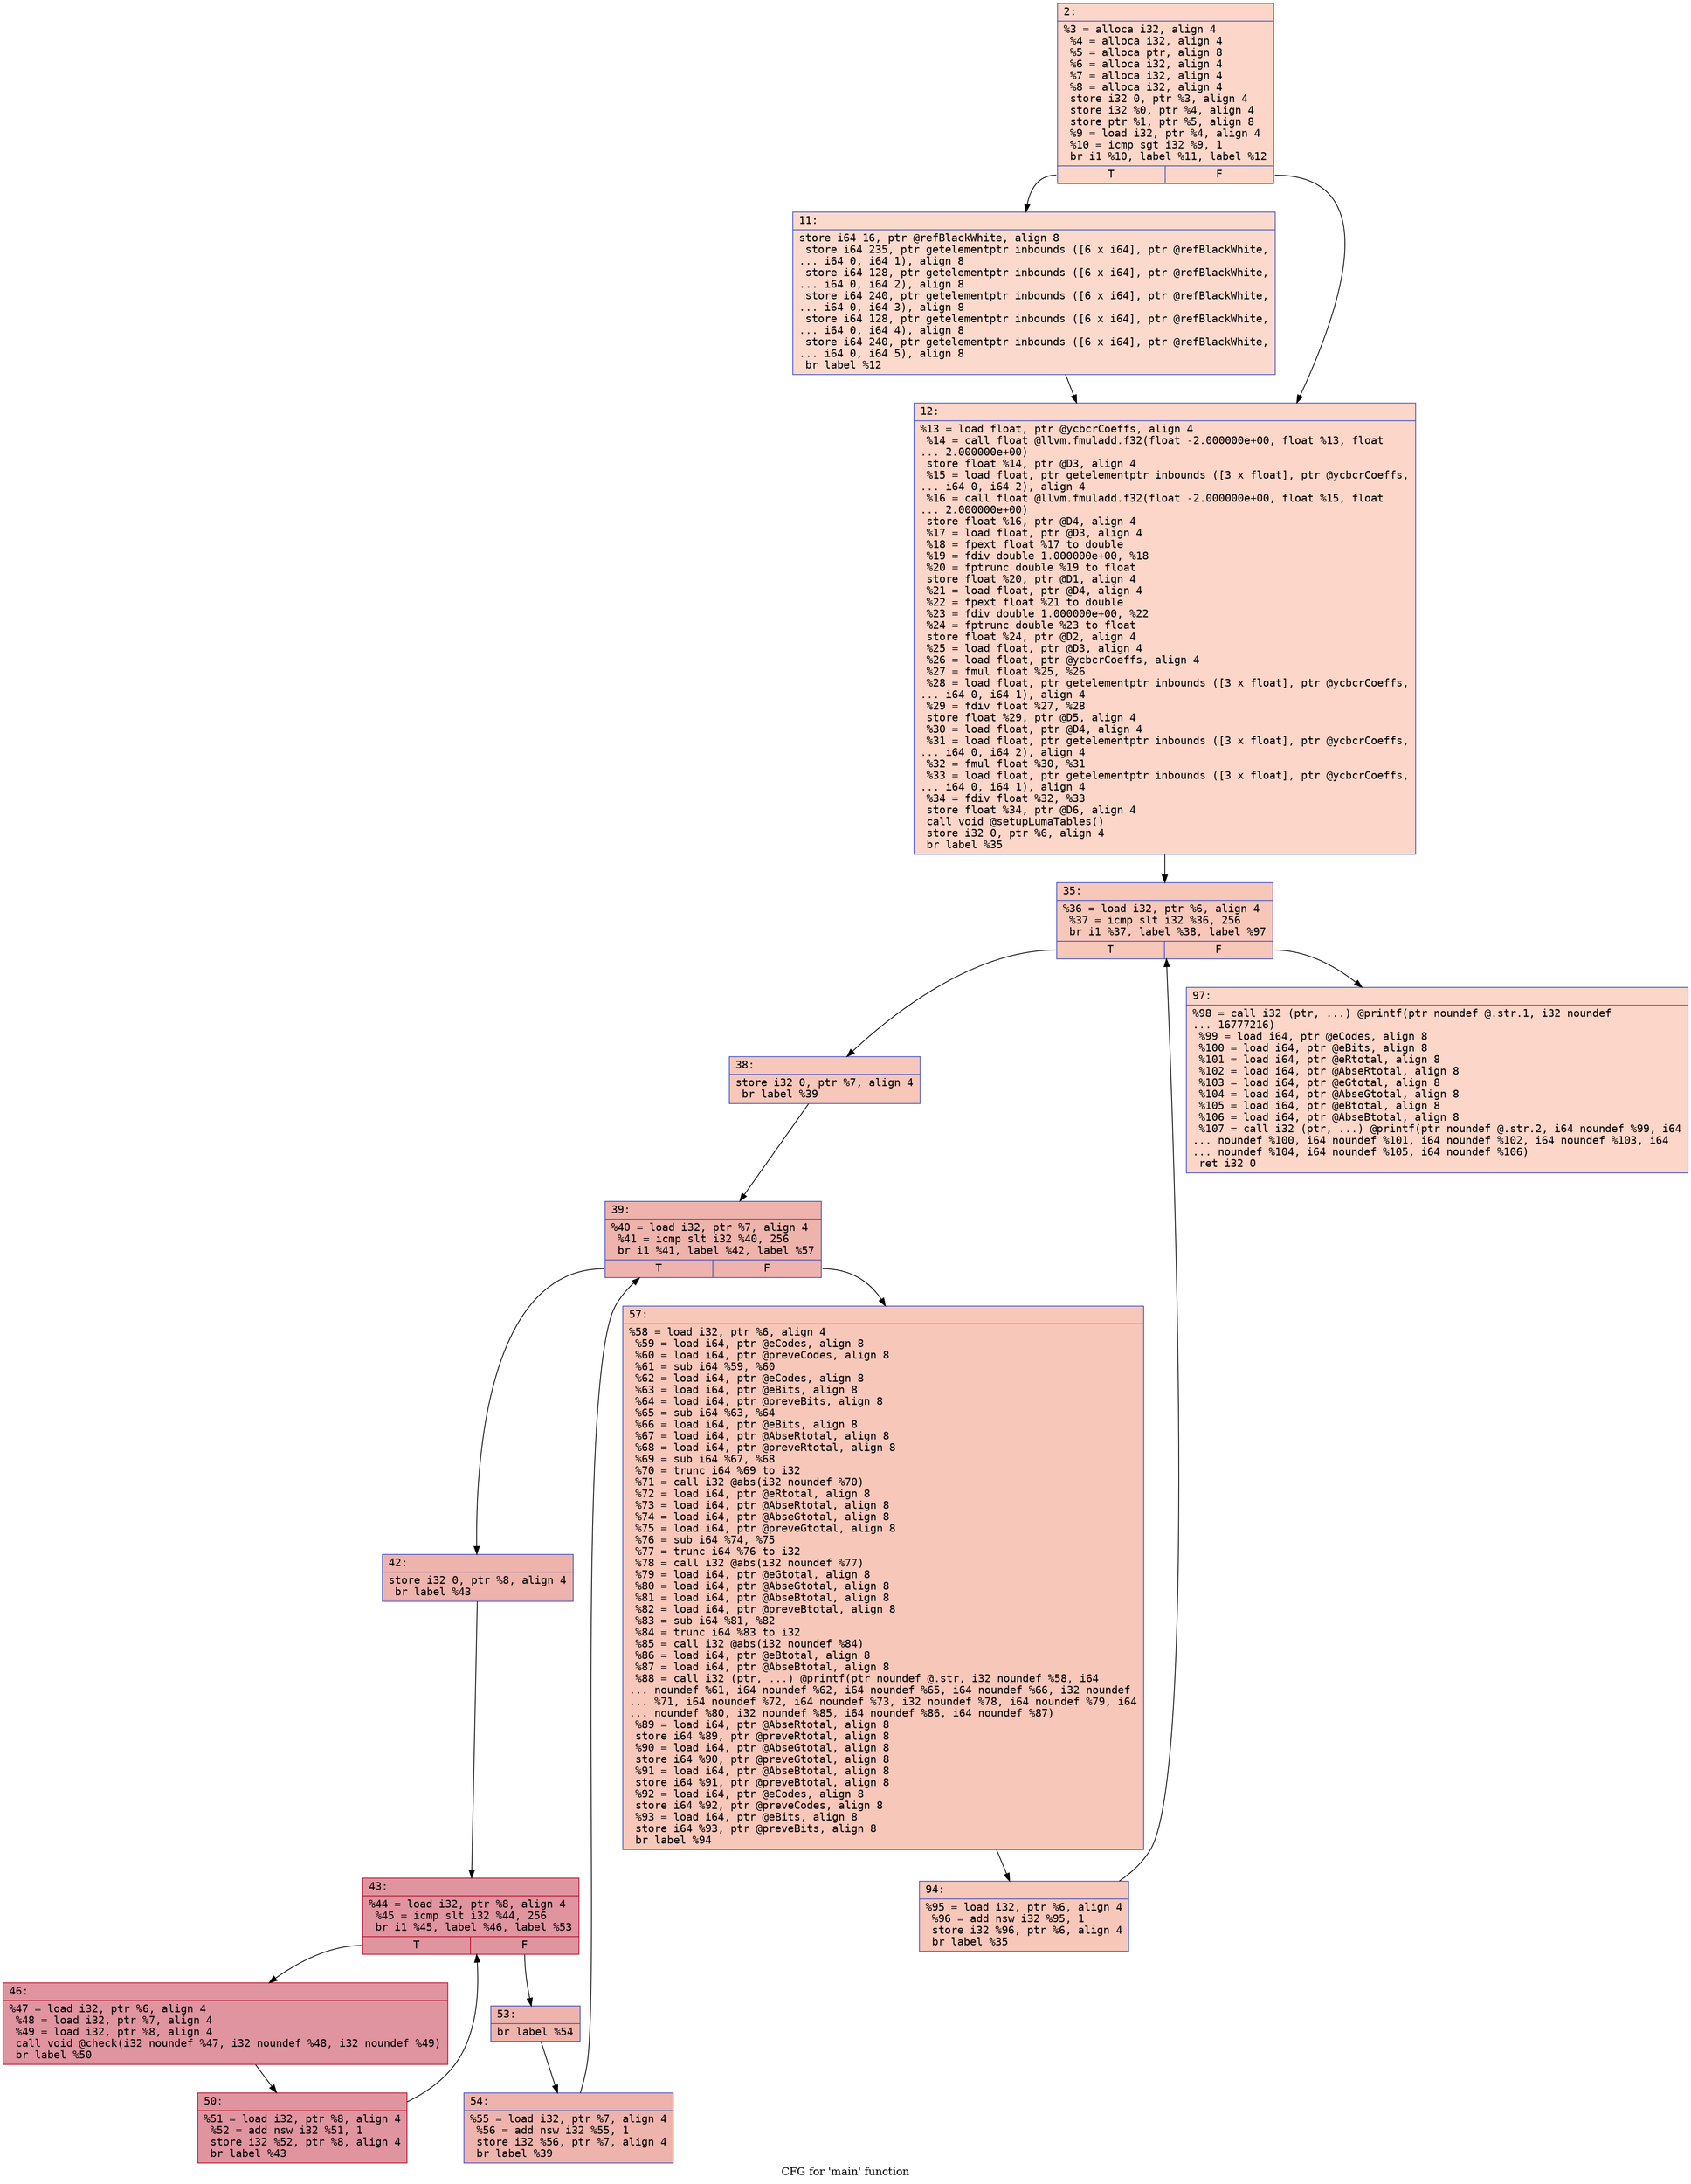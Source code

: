 digraph "CFG for 'main' function" {
	label="CFG for 'main' function";

	Node0x600003891fe0 [shape=record,color="#3d50c3ff", style=filled, fillcolor="#f6a38570" fontname="Courier",label="{2:\l|  %3 = alloca i32, align 4\l  %4 = alloca i32, align 4\l  %5 = alloca ptr, align 8\l  %6 = alloca i32, align 4\l  %7 = alloca i32, align 4\l  %8 = alloca i32, align 4\l  store i32 0, ptr %3, align 4\l  store i32 %0, ptr %4, align 4\l  store ptr %1, ptr %5, align 8\l  %9 = load i32, ptr %4, align 4\l  %10 = icmp sgt i32 %9, 1\l  br i1 %10, label %11, label %12\l|{<s0>T|<s1>F}}"];
	Node0x600003891fe0:s0 -> Node0x600003892030[tooltip="2 -> 11\nProbability 50.00%" ];
	Node0x600003891fe0:s1 -> Node0x600003892080[tooltip="2 -> 12\nProbability 50.00%" ];
	Node0x600003892030 [shape=record,color="#3d50c3ff", style=filled, fillcolor="#f7ac8e70" fontname="Courier",label="{11:\l|  store i64 16, ptr @refBlackWhite, align 8\l  store i64 235, ptr getelementptr inbounds ([6 x i64], ptr @refBlackWhite,\l... i64 0, i64 1), align 8\l  store i64 128, ptr getelementptr inbounds ([6 x i64], ptr @refBlackWhite,\l... i64 0, i64 2), align 8\l  store i64 240, ptr getelementptr inbounds ([6 x i64], ptr @refBlackWhite,\l... i64 0, i64 3), align 8\l  store i64 128, ptr getelementptr inbounds ([6 x i64], ptr @refBlackWhite,\l... i64 0, i64 4), align 8\l  store i64 240, ptr getelementptr inbounds ([6 x i64], ptr @refBlackWhite,\l... i64 0, i64 5), align 8\l  br label %12\l}"];
	Node0x600003892030 -> Node0x600003892080[tooltip="11 -> 12\nProbability 100.00%" ];
	Node0x600003892080 [shape=record,color="#3d50c3ff", style=filled, fillcolor="#f6a38570" fontname="Courier",label="{12:\l|  %13 = load float, ptr @ycbcrCoeffs, align 4\l  %14 = call float @llvm.fmuladd.f32(float -2.000000e+00, float %13, float\l... 2.000000e+00)\l  store float %14, ptr @D3, align 4\l  %15 = load float, ptr getelementptr inbounds ([3 x float], ptr @ycbcrCoeffs,\l... i64 0, i64 2), align 4\l  %16 = call float @llvm.fmuladd.f32(float -2.000000e+00, float %15, float\l... 2.000000e+00)\l  store float %16, ptr @D4, align 4\l  %17 = load float, ptr @D3, align 4\l  %18 = fpext float %17 to double\l  %19 = fdiv double 1.000000e+00, %18\l  %20 = fptrunc double %19 to float\l  store float %20, ptr @D1, align 4\l  %21 = load float, ptr @D4, align 4\l  %22 = fpext float %21 to double\l  %23 = fdiv double 1.000000e+00, %22\l  %24 = fptrunc double %23 to float\l  store float %24, ptr @D2, align 4\l  %25 = load float, ptr @D3, align 4\l  %26 = load float, ptr @ycbcrCoeffs, align 4\l  %27 = fmul float %25, %26\l  %28 = load float, ptr getelementptr inbounds ([3 x float], ptr @ycbcrCoeffs,\l... i64 0, i64 1), align 4\l  %29 = fdiv float %27, %28\l  store float %29, ptr @D5, align 4\l  %30 = load float, ptr @D4, align 4\l  %31 = load float, ptr getelementptr inbounds ([3 x float], ptr @ycbcrCoeffs,\l... i64 0, i64 2), align 4\l  %32 = fmul float %30, %31\l  %33 = load float, ptr getelementptr inbounds ([3 x float], ptr @ycbcrCoeffs,\l... i64 0, i64 1), align 4\l  %34 = fdiv float %32, %33\l  store float %34, ptr @D6, align 4\l  call void @setupLumaTables()\l  store i32 0, ptr %6, align 4\l  br label %35\l}"];
	Node0x600003892080 -> Node0x6000038920d0[tooltip="12 -> 35\nProbability 100.00%" ];
	Node0x6000038920d0 [shape=record,color="#3d50c3ff", style=filled, fillcolor="#ec7f6370" fontname="Courier",label="{35:\l|  %36 = load i32, ptr %6, align 4\l  %37 = icmp slt i32 %36, 256\l  br i1 %37, label %38, label %97\l|{<s0>T|<s1>F}}"];
	Node0x6000038920d0:s0 -> Node0x600003892120[tooltip="35 -> 38\nProbability 96.88%" ];
	Node0x6000038920d0:s1 -> Node0x600003892440[tooltip="35 -> 97\nProbability 3.12%" ];
	Node0x600003892120 [shape=record,color="#3d50c3ff", style=filled, fillcolor="#ec7f6370" fontname="Courier",label="{38:\l|  store i32 0, ptr %7, align 4\l  br label %39\l}"];
	Node0x600003892120 -> Node0x600003892170[tooltip="38 -> 39\nProbability 100.00%" ];
	Node0x600003892170 [shape=record,color="#3d50c3ff", style=filled, fillcolor="#d6524470" fontname="Courier",label="{39:\l|  %40 = load i32, ptr %7, align 4\l  %41 = icmp slt i32 %40, 256\l  br i1 %41, label %42, label %57\l|{<s0>T|<s1>F}}"];
	Node0x600003892170:s0 -> Node0x6000038921c0[tooltip="39 -> 42\nProbability 96.88%" ];
	Node0x600003892170:s1 -> Node0x6000038923a0[tooltip="39 -> 57\nProbability 3.12%" ];
	Node0x6000038921c0 [shape=record,color="#3d50c3ff", style=filled, fillcolor="#d6524470" fontname="Courier",label="{42:\l|  store i32 0, ptr %8, align 4\l  br label %43\l}"];
	Node0x6000038921c0 -> Node0x600003892210[tooltip="42 -> 43\nProbability 100.00%" ];
	Node0x600003892210 [shape=record,color="#b70d28ff", style=filled, fillcolor="#b70d2870" fontname="Courier",label="{43:\l|  %44 = load i32, ptr %8, align 4\l  %45 = icmp slt i32 %44, 256\l  br i1 %45, label %46, label %53\l|{<s0>T|<s1>F}}"];
	Node0x600003892210:s0 -> Node0x600003892260[tooltip="43 -> 46\nProbability 96.88%" ];
	Node0x600003892210:s1 -> Node0x600003892300[tooltip="43 -> 53\nProbability 3.12%" ];
	Node0x600003892260 [shape=record,color="#b70d28ff", style=filled, fillcolor="#b70d2870" fontname="Courier",label="{46:\l|  %47 = load i32, ptr %6, align 4\l  %48 = load i32, ptr %7, align 4\l  %49 = load i32, ptr %8, align 4\l  call void @check(i32 noundef %47, i32 noundef %48, i32 noundef %49)\l  br label %50\l}"];
	Node0x600003892260 -> Node0x6000038922b0[tooltip="46 -> 50\nProbability 100.00%" ];
	Node0x6000038922b0 [shape=record,color="#b70d28ff", style=filled, fillcolor="#b70d2870" fontname="Courier",label="{50:\l|  %51 = load i32, ptr %8, align 4\l  %52 = add nsw i32 %51, 1\l  store i32 %52, ptr %8, align 4\l  br label %43\l}"];
	Node0x6000038922b0 -> Node0x600003892210[tooltip="50 -> 43\nProbability 100.00%" ];
	Node0x600003892300 [shape=record,color="#3d50c3ff", style=filled, fillcolor="#d6524470" fontname="Courier",label="{53:\l|  br label %54\l}"];
	Node0x600003892300 -> Node0x600003892350[tooltip="53 -> 54\nProbability 100.00%" ];
	Node0x600003892350 [shape=record,color="#3d50c3ff", style=filled, fillcolor="#d6524470" fontname="Courier",label="{54:\l|  %55 = load i32, ptr %7, align 4\l  %56 = add nsw i32 %55, 1\l  store i32 %56, ptr %7, align 4\l  br label %39\l}"];
	Node0x600003892350 -> Node0x600003892170[tooltip="54 -> 39\nProbability 100.00%" ];
	Node0x6000038923a0 [shape=record,color="#3d50c3ff", style=filled, fillcolor="#ec7f6370" fontname="Courier",label="{57:\l|  %58 = load i32, ptr %6, align 4\l  %59 = load i64, ptr @eCodes, align 8\l  %60 = load i64, ptr @preveCodes, align 8\l  %61 = sub i64 %59, %60\l  %62 = load i64, ptr @eCodes, align 8\l  %63 = load i64, ptr @eBits, align 8\l  %64 = load i64, ptr @preveBits, align 8\l  %65 = sub i64 %63, %64\l  %66 = load i64, ptr @eBits, align 8\l  %67 = load i64, ptr @AbseRtotal, align 8\l  %68 = load i64, ptr @preveRtotal, align 8\l  %69 = sub i64 %67, %68\l  %70 = trunc i64 %69 to i32\l  %71 = call i32 @abs(i32 noundef %70)\l  %72 = load i64, ptr @eRtotal, align 8\l  %73 = load i64, ptr @AbseRtotal, align 8\l  %74 = load i64, ptr @AbseGtotal, align 8\l  %75 = load i64, ptr @preveGtotal, align 8\l  %76 = sub i64 %74, %75\l  %77 = trunc i64 %76 to i32\l  %78 = call i32 @abs(i32 noundef %77)\l  %79 = load i64, ptr @eGtotal, align 8\l  %80 = load i64, ptr @AbseGtotal, align 8\l  %81 = load i64, ptr @AbseBtotal, align 8\l  %82 = load i64, ptr @preveBtotal, align 8\l  %83 = sub i64 %81, %82\l  %84 = trunc i64 %83 to i32\l  %85 = call i32 @abs(i32 noundef %84)\l  %86 = load i64, ptr @eBtotal, align 8\l  %87 = load i64, ptr @AbseBtotal, align 8\l  %88 = call i32 (ptr, ...) @printf(ptr noundef @.str, i32 noundef %58, i64\l... noundef %61, i64 noundef %62, i64 noundef %65, i64 noundef %66, i32 noundef\l... %71, i64 noundef %72, i64 noundef %73, i32 noundef %78, i64 noundef %79, i64\l... noundef %80, i32 noundef %85, i64 noundef %86, i64 noundef %87)\l  %89 = load i64, ptr @AbseRtotal, align 8\l  store i64 %89, ptr @preveRtotal, align 8\l  %90 = load i64, ptr @AbseGtotal, align 8\l  store i64 %90, ptr @preveGtotal, align 8\l  %91 = load i64, ptr @AbseBtotal, align 8\l  store i64 %91, ptr @preveBtotal, align 8\l  %92 = load i64, ptr @eCodes, align 8\l  store i64 %92, ptr @preveCodes, align 8\l  %93 = load i64, ptr @eBits, align 8\l  store i64 %93, ptr @preveBits, align 8\l  br label %94\l}"];
	Node0x6000038923a0 -> Node0x6000038923f0[tooltip="57 -> 94\nProbability 100.00%" ];
	Node0x6000038923f0 [shape=record,color="#3d50c3ff", style=filled, fillcolor="#ec7f6370" fontname="Courier",label="{94:\l|  %95 = load i32, ptr %6, align 4\l  %96 = add nsw i32 %95, 1\l  store i32 %96, ptr %6, align 4\l  br label %35\l}"];
	Node0x6000038923f0 -> Node0x6000038920d0[tooltip="94 -> 35\nProbability 100.00%" ];
	Node0x600003892440 [shape=record,color="#3d50c3ff", style=filled, fillcolor="#f6a38570" fontname="Courier",label="{97:\l|  %98 = call i32 (ptr, ...) @printf(ptr noundef @.str.1, i32 noundef\l... 16777216)\l  %99 = load i64, ptr @eCodes, align 8\l  %100 = load i64, ptr @eBits, align 8\l  %101 = load i64, ptr @eRtotal, align 8\l  %102 = load i64, ptr @AbseRtotal, align 8\l  %103 = load i64, ptr @eGtotal, align 8\l  %104 = load i64, ptr @AbseGtotal, align 8\l  %105 = load i64, ptr @eBtotal, align 8\l  %106 = load i64, ptr @AbseBtotal, align 8\l  %107 = call i32 (ptr, ...) @printf(ptr noundef @.str.2, i64 noundef %99, i64\l... noundef %100, i64 noundef %101, i64 noundef %102, i64 noundef %103, i64\l... noundef %104, i64 noundef %105, i64 noundef %106)\l  ret i32 0\l}"];
}
